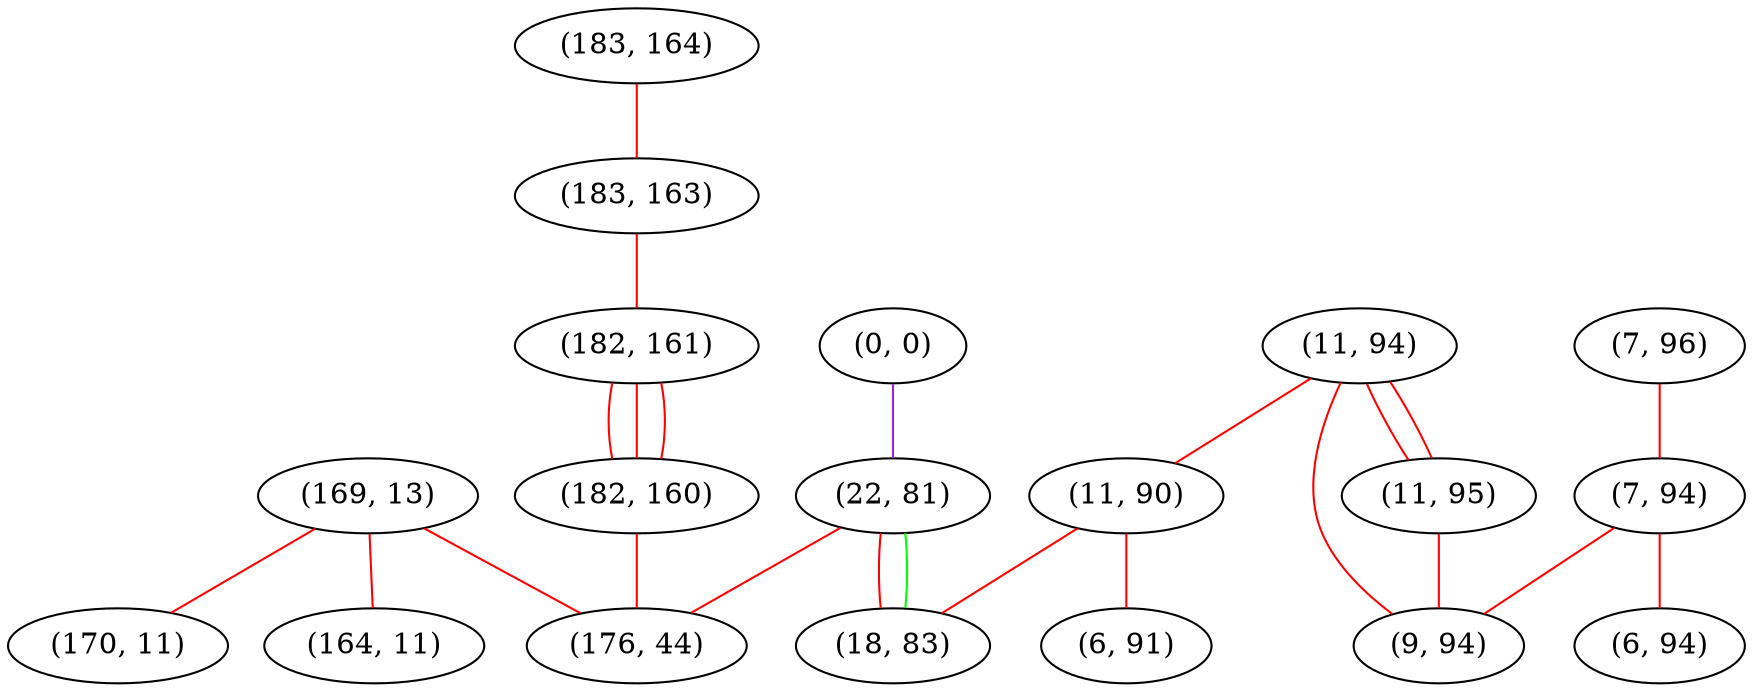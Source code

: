 graph "" {
"(183, 164)";
"(169, 13)";
"(0, 0)";
"(7, 96)";
"(11, 94)";
"(170, 11)";
"(11, 95)";
"(22, 81)";
"(7, 94)";
"(6, 94)";
"(183, 163)";
"(11, 90)";
"(9, 94)";
"(6, 91)";
"(18, 83)";
"(182, 161)";
"(182, 160)";
"(164, 11)";
"(176, 44)";
"(183, 164)" -- "(183, 163)"  [color=red, key=0, weight=1];
"(169, 13)" -- "(170, 11)"  [color=red, key=0, weight=1];
"(169, 13)" -- "(164, 11)"  [color=red, key=0, weight=1];
"(169, 13)" -- "(176, 44)"  [color=red, key=0, weight=1];
"(0, 0)" -- "(22, 81)"  [color=purple, key=0, weight=4];
"(7, 96)" -- "(7, 94)"  [color=red, key=0, weight=1];
"(11, 94)" -- "(11, 95)"  [color=red, key=0, weight=1];
"(11, 94)" -- "(11, 95)"  [color=red, key=1, weight=1];
"(11, 94)" -- "(11, 90)"  [color=red, key=0, weight=1];
"(11, 94)" -- "(9, 94)"  [color=red, key=0, weight=1];
"(11, 95)" -- "(9, 94)"  [color=red, key=0, weight=1];
"(22, 81)" -- "(18, 83)"  [color=red, key=0, weight=1];
"(22, 81)" -- "(18, 83)"  [color=green, key=1, weight=2];
"(22, 81)" -- "(176, 44)"  [color=red, key=0, weight=1];
"(7, 94)" -- "(9, 94)"  [color=red, key=0, weight=1];
"(7, 94)" -- "(6, 94)"  [color=red, key=0, weight=1];
"(183, 163)" -- "(182, 161)"  [color=red, key=0, weight=1];
"(11, 90)" -- "(6, 91)"  [color=red, key=0, weight=1];
"(11, 90)" -- "(18, 83)"  [color=red, key=0, weight=1];
"(182, 161)" -- "(182, 160)"  [color=red, key=0, weight=1];
"(182, 161)" -- "(182, 160)"  [color=red, key=1, weight=1];
"(182, 161)" -- "(182, 160)"  [color=red, key=2, weight=1];
"(182, 160)" -- "(176, 44)"  [color=red, key=0, weight=1];
}
